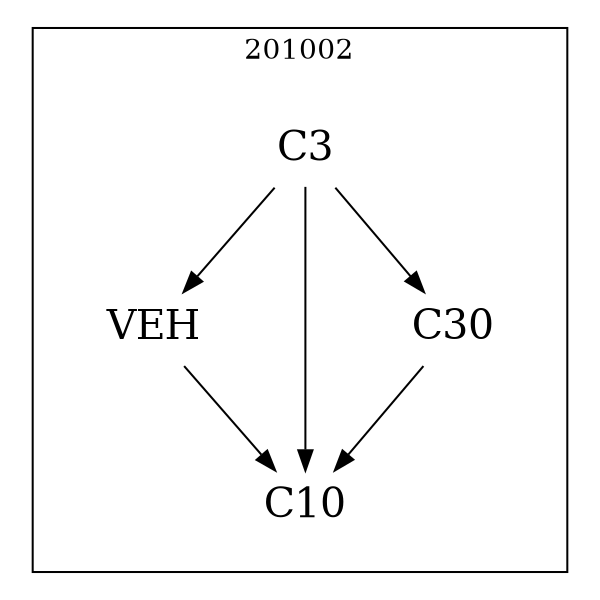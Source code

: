 strict digraph DAGS {
	size = "4,4!" ; ratio ="fill"; subgraph cluster_0{
			labeldoc = "t";
			label = "201002";node	[label= VEH, shape = plaintext, fontsize=20] VEH;node	[label= C3, shape = plaintext, fontsize=20] C3;node	[label= C10, shape = plaintext, fontsize=20] C10;node	[label= C30, shape = plaintext, fontsize=20] C30;
VEH->C10;
C3->VEH;
C3->C10;
C3->C30;
C30->C10;
	}}